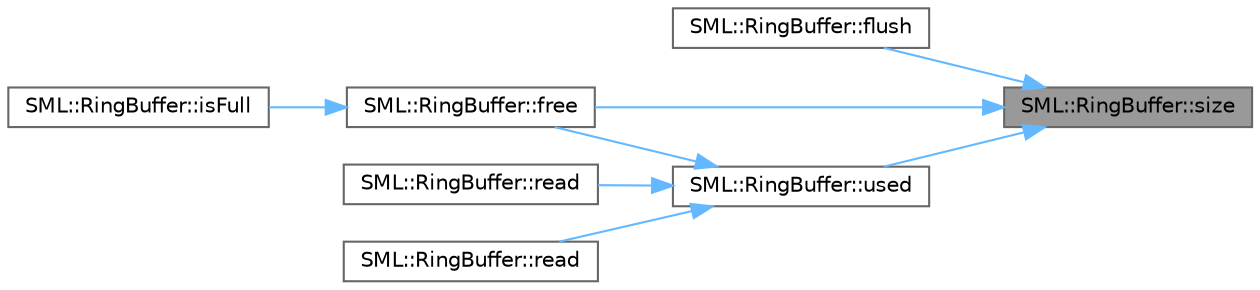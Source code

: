 digraph "SML::RingBuffer::size"
{
 // LATEX_PDF_SIZE
  bgcolor="transparent";
  edge [fontname=Helvetica,fontsize=10,labelfontname=Helvetica,labelfontsize=10];
  node [fontname=Helvetica,fontsize=10,shape=box,height=0.2,width=0.4];
  rankdir="RL";
  Node1 [id="Node000001",label="SML::RingBuffer::size",height=0.2,width=0.4,color="gray40", fillcolor="grey60", style="filled", fontcolor="black",tooltip="Get ring buffer size in data slots."];
  Node1 -> Node2 [id="edge1_Node000001_Node000002",dir="back",color="steelblue1",style="solid",tooltip=" "];
  Node2 [id="Node000002",label="SML::RingBuffer::flush",height=0.2,width=0.4,color="grey40", fillcolor="white", style="filled",URL="$class_s_m_l_1_1_ring_buffer.html#aaeed8661f950b523582eb6d061f4a222",tooltip="Flush all data from ring buffer."];
  Node1 -> Node3 [id="edge2_Node000001_Node000003",dir="back",color="steelblue1",style="solid",tooltip=" "];
  Node3 [id="Node000003",label="SML::RingBuffer::free",height=0.2,width=0.4,color="grey40", fillcolor="white", style="filled",URL="$class_s_m_l_1_1_ring_buffer.html#a3d8f661a274b92e1f3a08e1a8ea301f6",tooltip="Fetch number of free data in ring buffer."];
  Node3 -> Node4 [id="edge3_Node000003_Node000004",dir="back",color="steelblue1",style="solid",tooltip=" "];
  Node4 [id="Node000004",label="SML::RingBuffer::isFull",height=0.2,width=0.4,color="grey40", fillcolor="white", style="filled",URL="$class_s_m_l_1_1_ring_buffer.html#ac679b8aa1852ced2cf5d89dcb403a28e",tooltip="Check is ring buffer full."];
  Node1 -> Node5 [id="edge4_Node000001_Node000005",dir="back",color="steelblue1",style="solid",tooltip=" "];
  Node5 [id="Node000005",label="SML::RingBuffer::used",height=0.2,width=0.4,color="grey40", fillcolor="white", style="filled",URL="$class_s_m_l_1_1_ring_buffer.html#a7792187d62c67779bdd863aa6e7e7865",tooltip="Fetch number of used data slots in ring buffer."];
  Node5 -> Node3 [id="edge5_Node000005_Node000003",dir="back",color="steelblue1",style="solid",tooltip=" "];
  Node5 -> Node6 [id="edge6_Node000005_Node000006",dir="back",color="steelblue1",style="solid",tooltip=" "];
  Node6 [id="Node000006",label="SML::RingBuffer::read",height=0.2,width=0.4,color="grey40", fillcolor="white", style="filled",URL="$class_s_m_l_1_1_ring_buffer.html#a326a41cb66d5c1ed86d5aac6be9d04cb",tooltip="Read signle data slot from ring buffer."];
  Node5 -> Node7 [id="edge7_Node000005_Node000007",dir="back",color="steelblue1",style="solid",tooltip=" "];
  Node7 [id="Node000007",label="SML::RingBuffer::read",height=0.2,width=0.4,color="grey40", fillcolor="white", style="filled",URL="$class_s_m_l_1_1_ring_buffer.html#ab964453444370d29c6fb7516c09403bf",tooltip="Read multiple data slots from ring buffer."];
}
